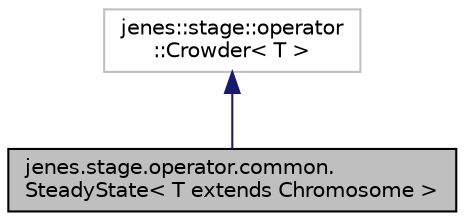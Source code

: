 digraph "jenes.stage.operator.common.SteadyState&lt; T extends Chromosome &gt;"
{
  edge [fontname="Helvetica",fontsize="10",labelfontname="Helvetica",labelfontsize="10"];
  node [fontname="Helvetica",fontsize="10",shape=record];
  Node1 [label="jenes.stage.operator.common.\lSteadyState\< T extends Chromosome \>",height=0.2,width=0.4,color="black", fillcolor="grey75", style="filled" fontcolor="black"];
  Node2 -> Node1 [dir="back",color="midnightblue",fontsize="10",style="solid",fontname="Helvetica"];
  Node2 [label="jenes::stage::operator\l::Crowder\< T \>",height=0.2,width=0.4,color="grey75", fillcolor="white", style="filled"];
}

